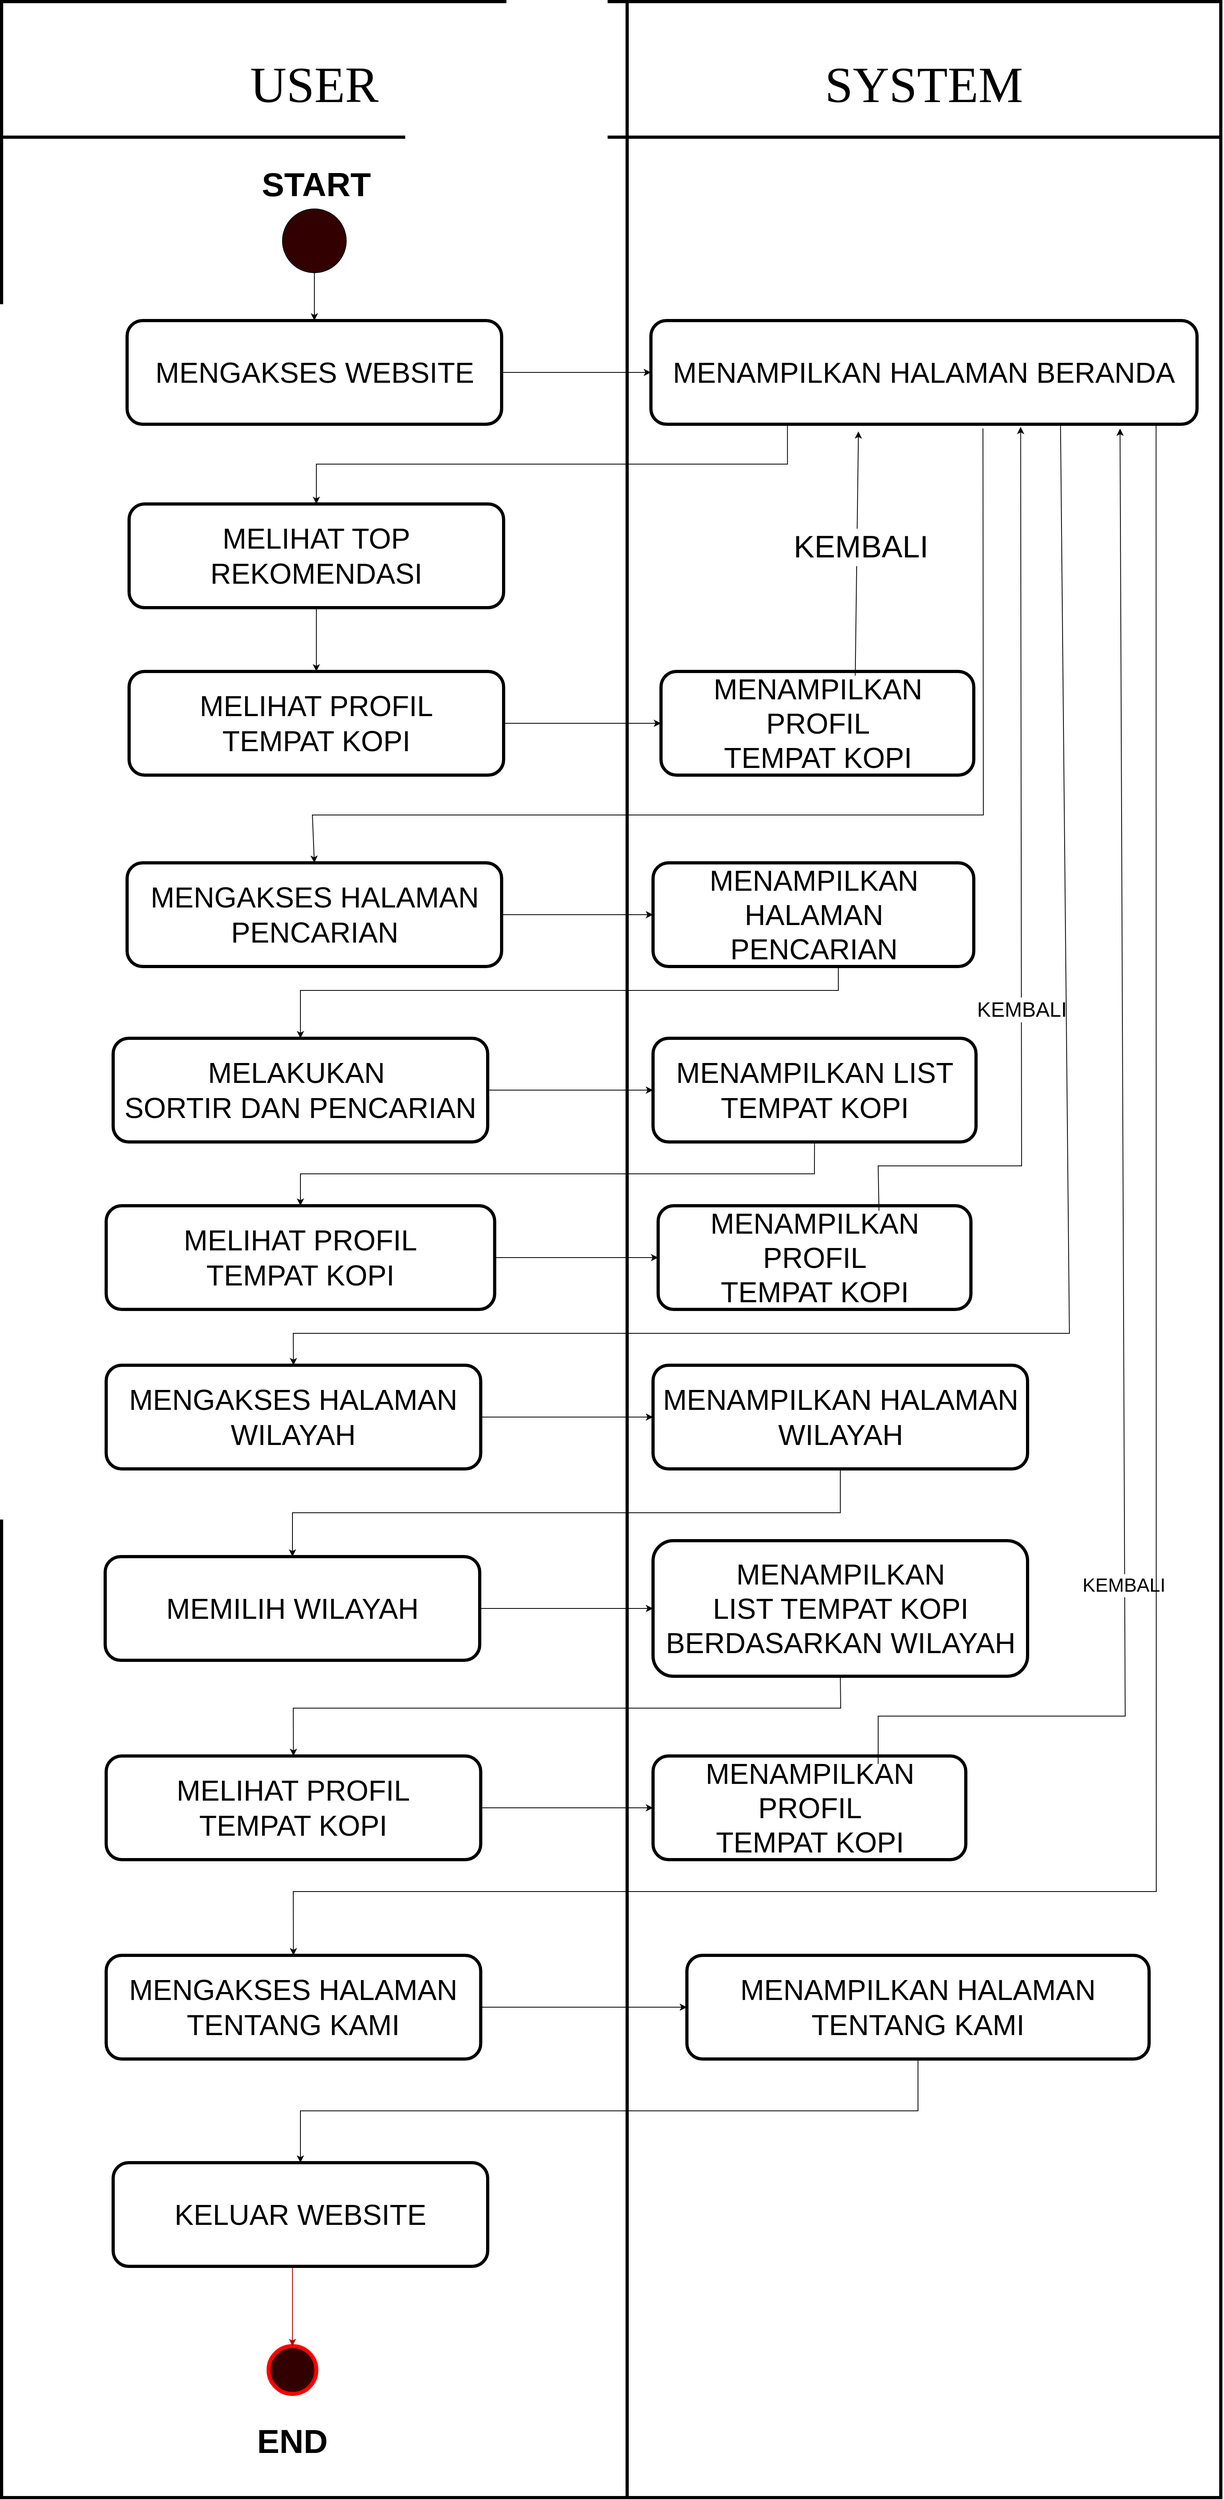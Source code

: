 <mxfile version="27.2.0">
  <diagram name="Page-1" id="FtsiylGwNPp-K53xbYh9">
    <mxGraphModel dx="7130" dy="3780" grid="1" gridSize="10" guides="1" tooltips="1" connect="1" arrows="1" fold="1" page="1" pageScale="1" pageWidth="850" pageHeight="1100" math="0" shadow="0">
      <root>
        <mxCell id="0" />
        <mxCell id="1" style="" parent="0" />
        <mxCell id="e0KaFhFMwG1i1UtGkUaY-3" value="" style="rounded=0;whiteSpace=wrap;html=1;strokeWidth=4;movable=0;resizable=0;rotatable=0;deletable=0;editable=0;locked=1;connectable=0;" parent="1" vertex="1">
          <mxGeometry x="60" y="100" width="785" height="3130" as="geometry" />
        </mxCell>
        <mxCell id="e0KaFhFMwG1i1UtGkUaY-11" value="" style="rounded=0;whiteSpace=wrap;html=1;strokeWidth=4;movable=0;resizable=0;rotatable=0;deletable=0;editable=0;locked=1;connectable=0;" parent="1" vertex="1">
          <mxGeometry x="845" y="100" width="745" height="3130" as="geometry" />
        </mxCell>
        <mxCell id="e0KaFhFMwG1i1UtGkUaY-12" value="" style="endArrow=none;html=1;rounded=0;strokeWidth=4;" parent="1" edge="1">
          <mxGeometry width="50" height="50" relative="1" as="geometry">
            <mxPoint x="60" y="270" as="sourcePoint" />
            <mxPoint x="1590" y="270" as="targetPoint" />
          </mxGeometry>
        </mxCell>
        <mxCell id="e0KaFhFMwG1i1UtGkUaY-13" value="&lt;font style=&quot;font-size: 63px;&quot; face=&quot;Times New Roman&quot;&gt;USER&lt;/font&gt;" style="text;html=1;align=center;verticalAlign=middle;whiteSpace=wrap;rounded=0;" parent="1" vertex="1">
          <mxGeometry x="355" y="190" width="195" height="30" as="geometry" />
        </mxCell>
        <mxCell id="e0KaFhFMwG1i1UtGkUaY-15" value="&lt;font style=&quot;font-size: 63px;&quot; face=&quot;Times New Roman&quot;&gt;SYSTEM&lt;/font&gt;" style="text;html=1;align=center;verticalAlign=middle;whiteSpace=wrap;rounded=0;" parent="1" vertex="1">
          <mxGeometry x="1120" y="190" width="195" height="30" as="geometry" />
        </mxCell>
        <mxCell id="nhNg2eojO6AzgEyqyxSv-15" value="&lt;span style=&quot;font-size: 42px;&quot;&gt;&lt;b&gt;START&lt;/b&gt;&lt;/span&gt;" style="text;html=1;align=center;verticalAlign=middle;whiteSpace=wrap;rounded=0;" parent="1" vertex="1">
          <mxGeometry x="370.16" y="280" width="169.68" height="100" as="geometry" />
        </mxCell>
        <mxCell id="nhNg2eojO6AzgEyqyxSv-16" value="&lt;span style=&quot;font-size: 42px;&quot;&gt;&lt;b&gt;END&lt;/b&gt;&lt;/span&gt;" style="text;html=1;align=center;verticalAlign=middle;whiteSpace=wrap;rounded=0;" parent="1" vertex="1">
          <mxGeometry x="245" y="3110" width="360" height="100" as="geometry" />
        </mxCell>
        <mxCell id="nhNg2eojO6AzgEyqyxSv-17" value="" style="ellipse;whiteSpace=wrap;html=1;aspect=fixed;fillColor=#330000;strokeColor=light-dark(#ff0000, #ededed);strokeWidth=5;" parent="1" vertex="1">
          <mxGeometry x="395" y="3040" width="60" height="60" as="geometry" />
        </mxCell>
        <mxCell id="nhNg2eojO6AzgEyqyxSv-18" value="" style="endArrow=classic;html=1;rounded=0;fillColor=#e51400;strokeColor=#B20000;exitX=0.5;exitY=1;exitDx=0;exitDy=0;entryX=0.5;entryY=0;entryDx=0;entryDy=0;" parent="1" target="nhNg2eojO6AzgEyqyxSv-17" edge="1">
          <mxGeometry width="50" height="50" relative="1" as="geometry">
            <mxPoint x="424.995" y="2940" as="sourcePoint" />
            <mxPoint x="355" y="3082" as="targetPoint" />
          </mxGeometry>
        </mxCell>
        <mxCell id="nhNg2eojO6AzgEyqyxSv-25" value="" style="edgeStyle=orthogonalEdgeStyle;rounded=0;orthogonalLoop=1;jettySize=auto;html=1;" parent="1" source="nhNg2eojO6AzgEyqyxSv-22" target="nhNg2eojO6AzgEyqyxSv-24" edge="1">
          <mxGeometry relative="1" as="geometry" />
        </mxCell>
        <mxCell id="nhNg2eojO6AzgEyqyxSv-22" value="&lt;font style=&quot;font-size: 36px;&quot;&gt;MENGAKSES WEBSITE&lt;/font&gt;" style="rounded=1;whiteSpace=wrap;html=1;strokeWidth=4;" parent="1" vertex="1">
          <mxGeometry x="217.5" y="500" width="470" height="130" as="geometry" />
        </mxCell>
        <mxCell id="nhNg2eojO6AzgEyqyxSv-27" value="" style="edgeStyle=orthogonalEdgeStyle;rounded=0;orthogonalLoop=1;jettySize=auto;html=1;exitX=0.25;exitY=1;exitDx=0;exitDy=0;" parent="1" source="nhNg2eojO6AzgEyqyxSv-24" target="nhNg2eojO6AzgEyqyxSv-26" edge="1">
          <mxGeometry relative="1" as="geometry" />
        </mxCell>
        <mxCell id="nhNg2eojO6AzgEyqyxSv-24" value="&lt;font style=&quot;font-size: 36px;&quot;&gt;MENAMPILKAN HALAMAN BERANDA&lt;/font&gt;" style="rounded=1;whiteSpace=wrap;html=1;strokeWidth=4;" parent="1" vertex="1">
          <mxGeometry x="874.84" y="500" width="685.32" height="130" as="geometry" />
        </mxCell>
        <mxCell id="nhNg2eojO6AzgEyqyxSv-26" value="&lt;font style=&quot;font-size: 36px;&quot;&gt;MELIHAT TOP REKOMENDASI&lt;/font&gt;" style="rounded=1;whiteSpace=wrap;html=1;strokeWidth=4;" parent="1" vertex="1">
          <mxGeometry x="220.0" y="730" width="470" height="130" as="geometry" />
        </mxCell>
        <mxCell id="nhNg2eojO6AzgEyqyxSv-31" value="" style="edgeStyle=orthogonalEdgeStyle;rounded=0;orthogonalLoop=1;jettySize=auto;html=1;" parent="1" source="nhNg2eojO6AzgEyqyxSv-28" target="nhNg2eojO6AzgEyqyxSv-30" edge="1">
          <mxGeometry relative="1" as="geometry" />
        </mxCell>
        <mxCell id="nhNg2eojO6AzgEyqyxSv-28" value="&lt;font style=&quot;font-size: 36px;&quot;&gt;MENGAKSES HALAMAN&lt;/font&gt;&lt;div&gt;&lt;font style=&quot;font-size: 36px;&quot;&gt;PENCARIAN&lt;/font&gt;&lt;/div&gt;" style="rounded=1;whiteSpace=wrap;html=1;strokeWidth=4;" parent="1" vertex="1">
          <mxGeometry x="217.5" y="1180" width="470" height="130" as="geometry" />
        </mxCell>
        <mxCell id="nhNg2eojO6AzgEyqyxSv-33" value="" style="edgeStyle=orthogonalEdgeStyle;rounded=0;orthogonalLoop=1;jettySize=auto;html=1;entryX=0.5;entryY=0;entryDx=0;entryDy=0;" parent="1" source="nhNg2eojO6AzgEyqyxSv-30" target="nhNg2eojO6AzgEyqyxSv-32" edge="1">
          <mxGeometry relative="1" as="geometry">
            <Array as="points">
              <mxPoint x="1110" y="1340" />
              <mxPoint x="435" y="1340" />
            </Array>
          </mxGeometry>
        </mxCell>
        <mxCell id="nhNg2eojO6AzgEyqyxSv-30" value="&lt;span style=&quot;font-size: 36px;&quot;&gt;MENAMPILKAN HALAMAN&lt;/span&gt;&lt;div&gt;&lt;span style=&quot;font-size: 36px;&quot;&gt;PENCARIAN&lt;/span&gt;&lt;/div&gt;" style="rounded=1;whiteSpace=wrap;html=1;strokeWidth=4;" parent="1" vertex="1">
          <mxGeometry x="877.5" y="1180" width="402.5" height="130" as="geometry" />
        </mxCell>
        <mxCell id="nhNg2eojO6AzgEyqyxSv-35" value="" style="edgeStyle=orthogonalEdgeStyle;rounded=0;orthogonalLoop=1;jettySize=auto;html=1;" parent="1" source="nhNg2eojO6AzgEyqyxSv-32" target="nhNg2eojO6AzgEyqyxSv-34" edge="1">
          <mxGeometry relative="1" as="geometry" />
        </mxCell>
        <mxCell id="nhNg2eojO6AzgEyqyxSv-32" value="&lt;span style=&quot;font-size: 36px;&quot;&gt;MELAKUKAN&amp;nbsp;&lt;/span&gt;&lt;div&gt;&lt;span style=&quot;font-size: 36px;&quot;&gt;SORTIR DAN PENCARIAN&lt;/span&gt;&lt;/div&gt;" style="rounded=1;whiteSpace=wrap;html=1;strokeWidth=4;" parent="1" vertex="1">
          <mxGeometry x="200.0" y="1400" width="470" height="130" as="geometry" />
        </mxCell>
        <mxCell id="nhNg2eojO6AzgEyqyxSv-34" value="&lt;span style=&quot;font-size: 36px;&quot;&gt;MENAMPILKAN LIST&lt;/span&gt;&lt;div&gt;&lt;span style=&quot;font-size: 36px;&quot;&gt;TEMPAT KOPI&lt;/span&gt;&lt;/div&gt;" style="rounded=1;whiteSpace=wrap;html=1;strokeWidth=4;" parent="1" vertex="1">
          <mxGeometry x="877.5" y="1400" width="405.32" height="130" as="geometry" />
        </mxCell>
        <mxCell id="nhNg2eojO6AzgEyqyxSv-39" value="" style="edgeStyle=orthogonalEdgeStyle;rounded=0;orthogonalLoop=1;jettySize=auto;html=1;" parent="1" source="nhNg2eojO6AzgEyqyxSv-36" target="nhNg2eojO6AzgEyqyxSv-38" edge="1">
          <mxGeometry relative="1" as="geometry" />
        </mxCell>
        <mxCell id="nhNg2eojO6AzgEyqyxSv-36" value="&lt;span style=&quot;font-size: 36px;&quot;&gt;MENGAKSES HALAMAN&lt;/span&gt;&lt;div&gt;&lt;span style=&quot;font-size: 36px;&quot;&gt;WILAYAH&lt;/span&gt;&lt;/div&gt;" style="rounded=1;whiteSpace=wrap;html=1;strokeWidth=4;" parent="1" vertex="1">
          <mxGeometry x="191.25" y="1810" width="470" height="130" as="geometry" />
        </mxCell>
        <mxCell id="nhNg2eojO6AzgEyqyxSv-41" value="" style="edgeStyle=orthogonalEdgeStyle;rounded=0;orthogonalLoop=1;jettySize=auto;html=1;exitX=0.5;exitY=1;exitDx=0;exitDy=0;" parent="1" source="nhNg2eojO6AzgEyqyxSv-38" target="nhNg2eojO6AzgEyqyxSv-40" edge="1">
          <mxGeometry relative="1" as="geometry" />
        </mxCell>
        <mxCell id="nhNg2eojO6AzgEyqyxSv-38" value="&lt;span style=&quot;font-size: 36px;&quot;&gt;MENAMPILKAN HALAMAN&lt;/span&gt;&lt;div&gt;&lt;span style=&quot;font-size: 36px;&quot;&gt;WILAYAH&lt;/span&gt;&lt;/div&gt;" style="rounded=1;whiteSpace=wrap;html=1;strokeWidth=4;" parent="1" vertex="1">
          <mxGeometry x="877.5" y="1810" width="470" height="130" as="geometry" />
        </mxCell>
        <mxCell id="nhNg2eojO6AzgEyqyxSv-43" value="" style="edgeStyle=orthogonalEdgeStyle;rounded=0;orthogonalLoop=1;jettySize=auto;html=1;" parent="1" source="nhNg2eojO6AzgEyqyxSv-40" target="nhNg2eojO6AzgEyqyxSv-42" edge="1">
          <mxGeometry relative="1" as="geometry" />
        </mxCell>
        <mxCell id="nhNg2eojO6AzgEyqyxSv-40" value="&lt;span style=&quot;font-size: 36px;&quot;&gt;MEMILIH WILAYAH&lt;/span&gt;" style="rounded=1;whiteSpace=wrap;html=1;strokeWidth=4;" parent="1" vertex="1">
          <mxGeometry x="190" y="2050" width="470" height="130" as="geometry" />
        </mxCell>
        <mxCell id="nhNg2eojO6AzgEyqyxSv-42" value="&lt;span style=&quot;font-size: 36px;&quot;&gt;MENAMPILKAN&lt;/span&gt;&lt;div&gt;&lt;span style=&quot;font-size: 36px;&quot;&gt;LIST TEMPAT KOPI&lt;/span&gt;&lt;/div&gt;&lt;div&gt;&lt;span style=&quot;font-size: 36px;&quot;&gt;BERDASARKAN WILAYAH&lt;/span&gt;&lt;/div&gt;" style="rounded=1;whiteSpace=wrap;html=1;strokeWidth=4;" parent="1" vertex="1">
          <mxGeometry x="877.5" y="2030" width="470" height="170" as="geometry" />
        </mxCell>
        <mxCell id="nhNg2eojO6AzgEyqyxSv-46" value="&lt;font style=&quot;font-size: 36px;&quot;&gt;MELIHAT PROFIL&lt;/font&gt;&lt;div&gt;&lt;font style=&quot;font-size: 36px;&quot;&gt;TEMPAT KOPI&lt;/font&gt;&lt;/div&gt;" style="rounded=1;whiteSpace=wrap;html=1;strokeWidth=4;" parent="1" vertex="1">
          <mxGeometry x="220.0" y="940" width="470" height="130" as="geometry" />
        </mxCell>
        <mxCell id="nhNg2eojO6AzgEyqyxSv-47" value="" style="endArrow=classic;html=1;rounded=0;exitX=0.5;exitY=1;exitDx=0;exitDy=0;entryX=0.5;entryY=0;entryDx=0;entryDy=0;" parent="1" source="nhNg2eojO6AzgEyqyxSv-26" target="nhNg2eojO6AzgEyqyxSv-46" edge="1">
          <mxGeometry width="50" height="50" relative="1" as="geometry">
            <mxPoint x="570" y="1260" as="sourcePoint" />
            <mxPoint x="620" y="1210" as="targetPoint" />
          </mxGeometry>
        </mxCell>
        <mxCell id="nhNg2eojO6AzgEyqyxSv-48" value="&lt;span style=&quot;font-size: 36px;&quot;&gt;MENAMPILKAN PROFIL&lt;/span&gt;&lt;div&gt;&lt;span style=&quot;font-size: 36px;&quot;&gt;TEMPAT KOPI&lt;/span&gt;&lt;/div&gt;" style="rounded=1;whiteSpace=wrap;html=1;strokeWidth=4;" parent="1" vertex="1">
          <mxGeometry x="887.5" y="940" width="392.5" height="130" as="geometry" />
        </mxCell>
        <mxCell id="nhNg2eojO6AzgEyqyxSv-49" value="" style="endArrow=classic;html=1;rounded=0;exitX=1;exitY=0.5;exitDx=0;exitDy=0;entryX=0;entryY=0.5;entryDx=0;entryDy=0;" parent="1" source="nhNg2eojO6AzgEyqyxSv-46" target="nhNg2eojO6AzgEyqyxSv-48" edge="1">
          <mxGeometry width="50" height="50" relative="1" as="geometry">
            <mxPoint x="430" y="1230" as="sourcePoint" />
            <mxPoint x="480" y="1180" as="targetPoint" />
          </mxGeometry>
        </mxCell>
        <mxCell id="nhNg2eojO6AzgEyqyxSv-51" value="" style="endArrow=classic;html=1;rounded=0;entryX=0.38;entryY=1.069;entryDx=0;entryDy=0;entryPerimeter=0;exitX=0.621;exitY=0.04;exitDx=0;exitDy=0;exitPerimeter=0;" parent="1" source="nhNg2eojO6AzgEyqyxSv-48" target="nhNg2eojO6AzgEyqyxSv-24" edge="1">
          <mxGeometry width="50" height="50" relative="1" as="geometry">
            <mxPoint x="1135" y="920" as="sourcePoint" />
            <mxPoint x="1100" y="770" as="targetPoint" />
          </mxGeometry>
        </mxCell>
        <mxCell id="nhNg2eojO6AzgEyqyxSv-52" value="&lt;font style=&quot;font-size: 39px;&quot;&gt;KEMBALI&lt;/font&gt;" style="edgeLabel;html=1;align=center;verticalAlign=middle;resizable=0;points=[];" parent="nhNg2eojO6AzgEyqyxSv-51" vertex="1" connectable="0">
          <mxGeometry x="0.056" y="-4" relative="1" as="geometry">
            <mxPoint as="offset" />
          </mxGeometry>
        </mxCell>
        <mxCell id="nhNg2eojO6AzgEyqyxSv-53" value="" style="endArrow=classic;html=1;rounded=0;exitX=0.608;exitY=1.04;exitDx=0;exitDy=0;exitPerimeter=0;entryX=0.5;entryY=0;entryDx=0;entryDy=0;" parent="1" source="nhNg2eojO6AzgEyqyxSv-24" target="nhNg2eojO6AzgEyqyxSv-28" edge="1">
          <mxGeometry width="50" height="50" relative="1" as="geometry">
            <mxPoint x="820" y="1260" as="sourcePoint" />
            <mxPoint x="870" y="1210" as="targetPoint" />
            <Array as="points">
              <mxPoint x="1292" y="1120" />
              <mxPoint x="450" y="1120" />
            </Array>
          </mxGeometry>
        </mxCell>
        <mxCell id="nhNg2eojO6AzgEyqyxSv-54" value="&lt;span style=&quot;font-size: 36px;&quot;&gt;MELIHAT PROFIL&lt;/span&gt;&lt;div&gt;&lt;span style=&quot;font-size: 36px;&quot;&gt;TEMPAT KOPI&lt;/span&gt;&lt;/div&gt;" style="rounded=1;whiteSpace=wrap;html=1;strokeWidth=4;" parent="1" vertex="1">
          <mxGeometry x="191.25" y="1610" width="487.5" height="130" as="geometry" />
        </mxCell>
        <mxCell id="nhNg2eojO6AzgEyqyxSv-55" value="" style="endArrow=classic;html=1;rounded=0;exitX=0.5;exitY=1;exitDx=0;exitDy=0;entryX=0.5;entryY=0;entryDx=0;entryDy=0;" parent="1" source="nhNg2eojO6AzgEyqyxSv-34" target="nhNg2eojO6AzgEyqyxSv-54" edge="1">
          <mxGeometry width="50" height="50" relative="1" as="geometry">
            <mxPoint x="1020" y="1740" as="sourcePoint" />
            <mxPoint x="1070" y="1690" as="targetPoint" />
            <Array as="points">
              <mxPoint x="1080" y="1570" />
              <mxPoint x="435" y="1570" />
            </Array>
          </mxGeometry>
        </mxCell>
        <mxCell id="nhNg2eojO6AzgEyqyxSv-58" value="&lt;span style=&quot;font-size: 36px;&quot;&gt;MENAMPILKAN PROFIL&lt;/span&gt;&lt;div&gt;&lt;span style=&quot;font-size: 36px;&quot;&gt;TEMPAT KOPI&lt;/span&gt;&lt;/div&gt;" style="rounded=1;whiteSpace=wrap;html=1;strokeWidth=4;" parent="1" vertex="1">
          <mxGeometry x="883.91" y="1610" width="392.5" height="130" as="geometry" />
        </mxCell>
        <mxCell id="nhNg2eojO6AzgEyqyxSv-59" value="" style="endArrow=classic;html=1;rounded=0;entryX=0;entryY=0.5;entryDx=0;entryDy=0;exitX=1;exitY=0.5;exitDx=0;exitDy=0;" parent="1" source="nhNg2eojO6AzgEyqyxSv-54" target="nhNg2eojO6AzgEyqyxSv-58" edge="1">
          <mxGeometry width="50" height="50" relative="1" as="geometry">
            <mxPoint x="730" y="1650" as="sourcePoint" />
            <mxPoint x="780" y="1600" as="targetPoint" />
          </mxGeometry>
        </mxCell>
        <mxCell id="nhNg2eojO6AzgEyqyxSv-63" value="" style="endArrow=classic;html=1;rounded=0;exitX=0.706;exitY=0.048;exitDx=0;exitDy=0;entryX=0.677;entryY=1.025;entryDx=0;entryDy=0;entryPerimeter=0;exitPerimeter=0;" parent="1" source="nhNg2eojO6AzgEyqyxSv-58" target="nhNg2eojO6AzgEyqyxSv-24" edge="1">
          <mxGeometry width="50" height="50" relative="1" as="geometry">
            <mxPoint x="1350" y="1580" as="sourcePoint" />
            <mxPoint x="1400" y="1530" as="targetPoint" />
            <Array as="points">
              <mxPoint x="1160" y="1560" />
              <mxPoint x="1340" y="1560" />
            </Array>
          </mxGeometry>
        </mxCell>
        <mxCell id="nhNg2eojO6AzgEyqyxSv-67" value="&lt;font style=&quot;font-size: 26px;&quot;&gt;KEMBALI&lt;/font&gt;" style="edgeLabel;html=1;align=center;verticalAlign=middle;resizable=0;points=[];" parent="nhNg2eojO6AzgEyqyxSv-63" vertex="1" connectable="0">
          <mxGeometry x="-0.253" relative="1" as="geometry">
            <mxPoint y="2" as="offset" />
          </mxGeometry>
        </mxCell>
        <mxCell id="nhNg2eojO6AzgEyqyxSv-66" value="" style="endArrow=classic;html=1;rounded=0;exitX=0.75;exitY=1;exitDx=0;exitDy=0;entryX=0.5;entryY=0;entryDx=0;entryDy=0;" parent="1" source="nhNg2eojO6AzgEyqyxSv-24" target="nhNg2eojO6AzgEyqyxSv-36" edge="1">
          <mxGeometry width="50" height="50" relative="1" as="geometry">
            <mxPoint x="1420" y="1050" as="sourcePoint" />
            <mxPoint x="1470" y="1000" as="targetPoint" />
            <Array as="points">
              <mxPoint x="1400" y="1770" />
              <mxPoint x="426" y="1770" />
            </Array>
          </mxGeometry>
        </mxCell>
        <mxCell id="nhNg2eojO6AzgEyqyxSv-69" value="&lt;font style=&quot;font-size: 36px;&quot;&gt;MELIHAT PROFIL&lt;/font&gt;&lt;div&gt;&lt;font style=&quot;font-size: 36px;&quot;&gt;TEMPAT KOPI&lt;/font&gt;&lt;/div&gt;" style="rounded=1;whiteSpace=wrap;html=1;strokeWidth=4;" parent="1" vertex="1">
          <mxGeometry x="191.25" y="2300" width="470" height="130" as="geometry" />
        </mxCell>
        <mxCell id="nhNg2eojO6AzgEyqyxSv-70" value="" style="endArrow=classic;html=1;rounded=0;exitX=0.5;exitY=1;exitDx=0;exitDy=0;entryX=0.5;entryY=0;entryDx=0;entryDy=0;" parent="1" source="nhNg2eojO6AzgEyqyxSv-42" target="nhNg2eojO6AzgEyqyxSv-69" edge="1">
          <mxGeometry width="50" height="50" relative="1" as="geometry">
            <mxPoint x="900" y="1830" as="sourcePoint" />
            <mxPoint x="950" y="1780" as="targetPoint" />
            <Array as="points">
              <mxPoint x="1113" y="2240" />
              <mxPoint x="426" y="2240" />
            </Array>
          </mxGeometry>
        </mxCell>
        <mxCell id="nhNg2eojO6AzgEyqyxSv-71" value="&lt;span style=&quot;font-size: 36px;&quot;&gt;MENAMPILKAN PROFIL&lt;/span&gt;&lt;div&gt;&lt;span style=&quot;font-size: 36px;&quot;&gt;TEMPAT KOPI&lt;/span&gt;&lt;/div&gt;" style="rounded=1;whiteSpace=wrap;html=1;strokeWidth=4;" parent="1" vertex="1">
          <mxGeometry x="877.5" y="2300" width="392.5" height="130" as="geometry" />
        </mxCell>
        <mxCell id="nhNg2eojO6AzgEyqyxSv-72" value="" style="edgeStyle=orthogonalEdgeStyle;rounded=0;orthogonalLoop=1;jettySize=auto;html=1;exitX=1;exitY=0.5;exitDx=0;exitDy=0;entryX=0;entryY=0.5;entryDx=0;entryDy=0;" parent="1" source="nhNg2eojO6AzgEyqyxSv-69" target="nhNg2eojO6AzgEyqyxSv-71" edge="1">
          <mxGeometry relative="1" as="geometry">
            <mxPoint x="590" y="2920" as="sourcePoint" />
            <mxPoint x="688" y="2920" as="targetPoint" />
          </mxGeometry>
        </mxCell>
        <mxCell id="nhNg2eojO6AzgEyqyxSv-73" value="" style="endArrow=classic;html=1;rounded=0;entryX=0.859;entryY=1.042;entryDx=0;entryDy=0;entryPerimeter=0;" parent="1" target="nhNg2eojO6AzgEyqyxSv-24" edge="1">
          <mxGeometry width="50" height="50" relative="1" as="geometry">
            <mxPoint x="1160" y="2310" as="sourcePoint" />
            <mxPoint x="1465" y="610" as="targetPoint" />
            <Array as="points">
              <mxPoint x="1160" y="2250" />
              <mxPoint x="1470" y="2250" />
            </Array>
          </mxGeometry>
        </mxCell>
        <mxCell id="nhNg2eojO6AzgEyqyxSv-75" value="&lt;font style=&quot;font-size: 24px;&quot;&gt;KEMBALI&lt;/font&gt;" style="edgeLabel;html=1;align=center;verticalAlign=middle;resizable=0;points=[];" parent="nhNg2eojO6AzgEyqyxSv-73" vertex="1" connectable="0">
          <mxGeometry x="-0.462" y="2" relative="1" as="geometry">
            <mxPoint as="offset" />
          </mxGeometry>
        </mxCell>
        <mxCell id="nhNg2eojO6AzgEyqyxSv-76" value="" style="endArrow=classic;html=1;rounded=0;exitX=0.925;exitY=1;exitDx=0;exitDy=0;exitPerimeter=0;entryX=0.5;entryY=0;entryDx=0;entryDy=0;" parent="1" source="nhNg2eojO6AzgEyqyxSv-24" target="nhNg2eojO6AzgEyqyxSv-77" edge="1">
          <mxGeometry width="50" height="50" relative="1" as="geometry">
            <mxPoint x="120" y="1990" as="sourcePoint" />
            <mxPoint x="1520" y="2580" as="targetPoint" />
            <Array as="points">
              <mxPoint x="1509" y="2470" />
              <mxPoint x="426" y="2470" />
            </Array>
          </mxGeometry>
        </mxCell>
        <mxCell id="nhNg2eojO6AzgEyqyxSv-79" value="" style="edgeStyle=orthogonalEdgeStyle;rounded=0;orthogonalLoop=1;jettySize=auto;html=1;" parent="1" source="nhNg2eojO6AzgEyqyxSv-77" target="nhNg2eojO6AzgEyqyxSv-78" edge="1">
          <mxGeometry relative="1" as="geometry" />
        </mxCell>
        <mxCell id="nhNg2eojO6AzgEyqyxSv-77" value="&lt;font style=&quot;font-size: 36px;&quot;&gt;MENGAKSES HALAMAN&lt;/font&gt;&lt;div&gt;&lt;span style=&quot;font-size: 36px;&quot;&gt;TENTANG KAMI&lt;/span&gt;&lt;/div&gt;" style="rounded=1;whiteSpace=wrap;html=1;strokeWidth=4;" parent="1" vertex="1">
          <mxGeometry x="191.25" y="2550" width="470" height="130" as="geometry" />
        </mxCell>
        <mxCell id="nhNg2eojO6AzgEyqyxSv-81" value="" style="edgeStyle=orthogonalEdgeStyle;rounded=0;orthogonalLoop=1;jettySize=auto;html=1;exitX=0.5;exitY=1;exitDx=0;exitDy=0;" parent="1" source="nhNg2eojO6AzgEyqyxSv-78" target="nhNg2eojO6AzgEyqyxSv-80" edge="1">
          <mxGeometry relative="1" as="geometry" />
        </mxCell>
        <mxCell id="nhNg2eojO6AzgEyqyxSv-78" value="&lt;font style=&quot;font-size: 36px;&quot;&gt;MENAMPILKAN HALAMAN&lt;/font&gt;&lt;div&gt;&lt;span style=&quot;font-size: 36px;&quot;&gt;TENTANG KAMI&lt;/span&gt;&lt;/div&gt;" style="rounded=1;whiteSpace=wrap;html=1;strokeWidth=4;" parent="1" vertex="1">
          <mxGeometry x="920" y="2550" width="580" height="130" as="geometry" />
        </mxCell>
        <mxCell id="nhNg2eojO6AzgEyqyxSv-80" value="&lt;span style=&quot;font-size: 36px;&quot;&gt;KELUAR WEBSITE&lt;/span&gt;" style="rounded=1;whiteSpace=wrap;html=1;strokeWidth=4;" parent="1" vertex="1">
          <mxGeometry x="200" y="2810" width="470" height="130" as="geometry" />
        </mxCell>
        <mxCell id="Yx9xXnKHEdNIOgXAQ1BU-59" value="" style="ellipse;whiteSpace=wrap;html=1;aspect=fixed;fillColor=#330000;" vertex="1" parent="1">
          <mxGeometry x="412.5" y="360" width="80" height="80" as="geometry" />
        </mxCell>
        <mxCell id="Yx9xXnKHEdNIOgXAQ1BU-60" value="" style="endArrow=classic;html=1;rounded=0;exitX=0.5;exitY=1;exitDx=0;exitDy=0;entryX=0.5;entryY=0;entryDx=0;entryDy=0;" edge="1" parent="1" source="Yx9xXnKHEdNIOgXAQ1BU-59" target="nhNg2eojO6AzgEyqyxSv-22">
          <mxGeometry width="50" height="50" relative="1" as="geometry">
            <mxPoint x="470" y="420" as="sourcePoint" />
            <mxPoint x="520" y="370" as="targetPoint" />
          </mxGeometry>
        </mxCell>
      </root>
    </mxGraphModel>
  </diagram>
</mxfile>
